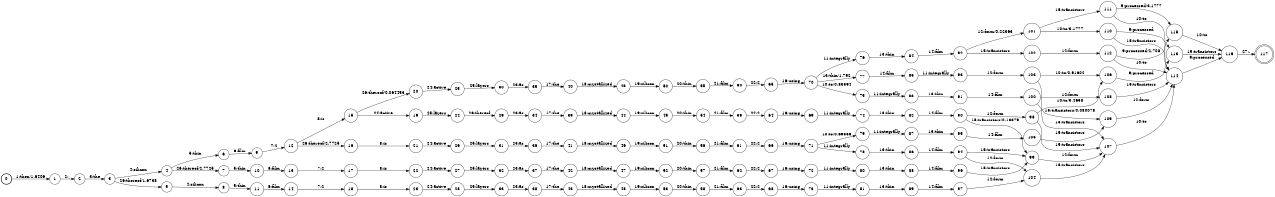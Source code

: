 digraph FST {
rankdir = LR;
size = "8.5,11";
label = "";
center = 1;
orientation = Portrait;
ranksep = "0.4";
nodesep = "0.25";
0 [label = "0", shape = circle, style = bold, fontsize = 14]
	0 -> 1 [label = "1:then/1.6406", fontsize = 14];
1 [label = "1", shape = circle, style = solid, fontsize = 14]
	1 -> 2 [label = "2:,", fontsize = 14];
2 [label = "2", shape = circle, style = solid, fontsize = 14]
	2 -> 3 [label = "3:the", fontsize = 14];
3 [label = "3", shape = circle, style = solid, fontsize = 14]
	3 -> 4 [label = "4:silicon", fontsize = 14];
	3 -> 5 [label = "26:thereof/1.6738", fontsize = 14];
4 [label = "4", shape = circle, style = solid, fontsize = 14]
	4 -> 6 [label = "5:thin", fontsize = 14];
	4 -> 7 [label = "26:thereof/2.7725", fontsize = 14];
5 [label = "5", shape = circle, style = solid, fontsize = 14]
	5 -> 8 [label = "4:silicon", fontsize = 14];
6 [label = "6", shape = circle, style = solid, fontsize = 14]
	6 -> 9 [label = "6:film", fontsize = 14];
7 [label = "7", shape = circle, style = solid, fontsize = 14]
	7 -> 10 [label = "5:thin", fontsize = 14];
8 [label = "8", shape = circle, style = solid, fontsize = 14]
	8 -> 11 [label = "5:thin", fontsize = 14];
9 [label = "9", shape = circle, style = solid, fontsize = 14]
	9 -> 12 [label = "7:2", fontsize = 14];
10 [label = "10", shape = circle, style = solid, fontsize = 14]
	10 -> 13 [label = "6:film", fontsize = 14];
11 [label = "11", shape = circle, style = solid, fontsize = 14]
	11 -> 14 [label = "6:film", fontsize = 14];
12 [label = "12", shape = circle, style = solid, fontsize = 14]
	12 -> 15 [label = "8:is", fontsize = 14];
	12 -> 16 [label = "26:thereof/2.7725", fontsize = 14];
13 [label = "13", shape = circle, style = solid, fontsize = 14]
	13 -> 17 [label = "7:2", fontsize = 14];
14 [label = "14", shape = circle, style = solid, fontsize = 14]
	14 -> 18 [label = "7:2", fontsize = 14];
15 [label = "15", shape = circle, style = solid, fontsize = 14]
	15 -> 19 [label = "24:active", fontsize = 14];
	15 -> 20 [label = "26:thereof/0.064453", fontsize = 14];
16 [label = "16", shape = circle, style = solid, fontsize = 14]
	16 -> 21 [label = "8:is", fontsize = 14];
17 [label = "17", shape = circle, style = solid, fontsize = 14]
	17 -> 22 [label = "8:is", fontsize = 14];
18 [label = "18", shape = circle, style = solid, fontsize = 14]
	18 -> 23 [label = "8:is", fontsize = 14];
19 [label = "19", shape = circle, style = solid, fontsize = 14]
	19 -> 24 [label = "25:layers", fontsize = 14];
20 [label = "20", shape = circle, style = solid, fontsize = 14]
	20 -> 25 [label = "24:active", fontsize = 14];
21 [label = "21", shape = circle, style = solid, fontsize = 14]
	21 -> 26 [label = "24:active", fontsize = 14];
22 [label = "22", shape = circle, style = solid, fontsize = 14]
	22 -> 27 [label = "24:active", fontsize = 14];
23 [label = "23", shape = circle, style = solid, fontsize = 14]
	23 -> 28 [label = "24:active", fontsize = 14];
24 [label = "24", shape = circle, style = solid, fontsize = 14]
	24 -> 29 [label = "26:thereof", fontsize = 14];
25 [label = "25", shape = circle, style = solid, fontsize = 14]
	25 -> 30 [label = "25:layers", fontsize = 14];
26 [label = "26", shape = circle, style = solid, fontsize = 14]
	26 -> 31 [label = "25:layers", fontsize = 14];
27 [label = "27", shape = circle, style = solid, fontsize = 14]
	27 -> 32 [label = "25:layers", fontsize = 14];
28 [label = "28", shape = circle, style = solid, fontsize = 14]
	28 -> 33 [label = "25:layers", fontsize = 14];
29 [label = "29", shape = circle, style = solid, fontsize = 14]
	29 -> 34 [label = "23:as", fontsize = 14];
30 [label = "30", shape = circle, style = solid, fontsize = 14]
	30 -> 35 [label = "23:as", fontsize = 14];
31 [label = "31", shape = circle, style = solid, fontsize = 14]
	31 -> 36 [label = "23:as", fontsize = 14];
32 [label = "32", shape = circle, style = solid, fontsize = 14]
	32 -> 37 [label = "23:as", fontsize = 14];
33 [label = "33", shape = circle, style = solid, fontsize = 14]
	33 -> 38 [label = "23:as", fontsize = 14];
34 [label = "34", shape = circle, style = solid, fontsize = 14]
	34 -> 39 [label = "17:the", fontsize = 14];
35 [label = "35", shape = circle, style = solid, fontsize = 14]
	35 -> 40 [label = "17:the", fontsize = 14];
36 [label = "36", shape = circle, style = solid, fontsize = 14]
	36 -> 41 [label = "17:the", fontsize = 14];
37 [label = "37", shape = circle, style = solid, fontsize = 14]
	37 -> 42 [label = "17:the", fontsize = 14];
38 [label = "38", shape = circle, style = solid, fontsize = 14]
	38 -> 43 [label = "17:the", fontsize = 14];
39 [label = "39", shape = circle, style = solid, fontsize = 14]
	39 -> 44 [label = "18:crystallized", fontsize = 14];
40 [label = "40", shape = circle, style = solid, fontsize = 14]
	40 -> 45 [label = "18:crystallized", fontsize = 14];
41 [label = "41", shape = circle, style = solid, fontsize = 14]
	41 -> 46 [label = "18:crystallized", fontsize = 14];
42 [label = "42", shape = circle, style = solid, fontsize = 14]
	42 -> 47 [label = "18:crystallized", fontsize = 14];
43 [label = "43", shape = circle, style = solid, fontsize = 14]
	43 -> 48 [label = "18:crystallized", fontsize = 14];
44 [label = "44", shape = circle, style = solid, fontsize = 14]
	44 -> 49 [label = "19:silicon", fontsize = 14];
45 [label = "45", shape = circle, style = solid, fontsize = 14]
	45 -> 50 [label = "19:silicon", fontsize = 14];
46 [label = "46", shape = circle, style = solid, fontsize = 14]
	46 -> 51 [label = "19:silicon", fontsize = 14];
47 [label = "47", shape = circle, style = solid, fontsize = 14]
	47 -> 52 [label = "19:silicon", fontsize = 14];
48 [label = "48", shape = circle, style = solid, fontsize = 14]
	48 -> 53 [label = "19:silicon", fontsize = 14];
49 [label = "49", shape = circle, style = solid, fontsize = 14]
	49 -> 54 [label = "20:thin", fontsize = 14];
50 [label = "50", shape = circle, style = solid, fontsize = 14]
	50 -> 55 [label = "20:thin", fontsize = 14];
51 [label = "51", shape = circle, style = solid, fontsize = 14]
	51 -> 56 [label = "20:thin", fontsize = 14];
52 [label = "52", shape = circle, style = solid, fontsize = 14]
	52 -> 57 [label = "20:thin", fontsize = 14];
53 [label = "53", shape = circle, style = solid, fontsize = 14]
	53 -> 58 [label = "20:thin", fontsize = 14];
54 [label = "54", shape = circle, style = solid, fontsize = 14]
	54 -> 59 [label = "21:film", fontsize = 14];
55 [label = "55", shape = circle, style = solid, fontsize = 14]
	55 -> 60 [label = "21:film", fontsize = 14];
56 [label = "56", shape = circle, style = solid, fontsize = 14]
	56 -> 61 [label = "21:film", fontsize = 14];
57 [label = "57", shape = circle, style = solid, fontsize = 14]
	57 -> 62 [label = "21:film", fontsize = 14];
58 [label = "58", shape = circle, style = solid, fontsize = 14]
	58 -> 63 [label = "21:film", fontsize = 14];
59 [label = "59", shape = circle, style = solid, fontsize = 14]
	59 -> 64 [label = "22:2", fontsize = 14];
60 [label = "60", shape = circle, style = solid, fontsize = 14]
	60 -> 65 [label = "22:2", fontsize = 14];
61 [label = "61", shape = circle, style = solid, fontsize = 14]
	61 -> 66 [label = "22:2", fontsize = 14];
62 [label = "62", shape = circle, style = solid, fontsize = 14]
	62 -> 67 [label = "22:2", fontsize = 14];
63 [label = "63", shape = circle, style = solid, fontsize = 14]
	63 -> 68 [label = "22:2", fontsize = 14];
64 [label = "64", shape = circle, style = solid, fontsize = 14]
	64 -> 69 [label = "16:using", fontsize = 14];
65 [label = "65", shape = circle, style = solid, fontsize = 14]
	65 -> 70 [label = "16:using", fontsize = 14];
66 [label = "66", shape = circle, style = solid, fontsize = 14]
	66 -> 71 [label = "16:using", fontsize = 14];
67 [label = "67", shape = circle, style = solid, fontsize = 14]
	67 -> 72 [label = "16:using", fontsize = 14];
68 [label = "68", shape = circle, style = solid, fontsize = 14]
	68 -> 73 [label = "16:using", fontsize = 14];
69 [label = "69", shape = circle, style = solid, fontsize = 14]
	69 -> 74 [label = "11:integrally", fontsize = 14];
70 [label = "70", shape = circle, style = solid, fontsize = 14]
	70 -> 77 [label = "13:thin/1.792", fontsize = 14];
	70 -> 75 [label = "10:to/0.83594", fontsize = 14];
	70 -> 76 [label = "11:integrally", fontsize = 14];
71 [label = "71", shape = circle, style = solid, fontsize = 14]
	71 -> 79 [label = "10:to/0.69336", fontsize = 14];
	71 -> 78 [label = "11:integrally", fontsize = 14];
72 [label = "72", shape = circle, style = solid, fontsize = 14]
	72 -> 80 [label = "11:integrally", fontsize = 14];
73 [label = "73", shape = circle, style = solid, fontsize = 14]
	73 -> 81 [label = "11:integrally", fontsize = 14];
74 [label = "74", shape = circle, style = solid, fontsize = 14]
	74 -> 82 [label = "13:thin", fontsize = 14];
75 [label = "75", shape = circle, style = solid, fontsize = 14]
	75 -> 83 [label = "11:integrally", fontsize = 14];
76 [label = "76", shape = circle, style = solid, fontsize = 14]
	76 -> 84 [label = "13:thin", fontsize = 14];
77 [label = "77", shape = circle, style = solid, fontsize = 14]
	77 -> 85 [label = "14:film", fontsize = 14];
78 [label = "78", shape = circle, style = solid, fontsize = 14]
	78 -> 86 [label = "13:thin", fontsize = 14];
79 [label = "79", shape = circle, style = solid, fontsize = 14]
	79 -> 87 [label = "11:integrally", fontsize = 14];
80 [label = "80", shape = circle, style = solid, fontsize = 14]
	80 -> 88 [label = "13:thin", fontsize = 14];
81 [label = "81", shape = circle, style = solid, fontsize = 14]
	81 -> 89 [label = "13:thin", fontsize = 14];
82 [label = "82", shape = circle, style = solid, fontsize = 14]
	82 -> 90 [label = "14:film", fontsize = 14];
83 [label = "83", shape = circle, style = solid, fontsize = 14]
	83 -> 91 [label = "13:thin", fontsize = 14];
84 [label = "84", shape = circle, style = solid, fontsize = 14]
	84 -> 92 [label = "14:film", fontsize = 14];
85 [label = "85", shape = circle, style = solid, fontsize = 14]
	85 -> 93 [label = "11:integrally", fontsize = 14];
86 [label = "86", shape = circle, style = solid, fontsize = 14]
	86 -> 94 [label = "14:film", fontsize = 14];
87 [label = "87", shape = circle, style = solid, fontsize = 14]
	87 -> 95 [label = "13:thin", fontsize = 14];
88 [label = "88", shape = circle, style = solid, fontsize = 14]
	88 -> 96 [label = "14:film", fontsize = 14];
89 [label = "89", shape = circle, style = solid, fontsize = 14]
	89 -> 97 [label = "14:film", fontsize = 14];
90 [label = "90", shape = circle, style = solid, fontsize = 14]
	90 -> 98 [label = "12:form", fontsize = 14];
	90 -> 99 [label = "15:transistors/0.13379", fontsize = 14];
91 [label = "91", shape = circle, style = solid, fontsize = 14]
	91 -> 100 [label = "14:film", fontsize = 14];
92 [label = "92", shape = circle, style = solid, fontsize = 14]
	92 -> 101 [label = "12:form/0.22363", fontsize = 14];
	92 -> 102 [label = "15:transistors", fontsize = 14];
93 [label = "93", shape = circle, style = solid, fontsize = 14]
	93 -> 103 [label = "12:form", fontsize = 14];
94 [label = "94", shape = circle, style = solid, fontsize = 14]
	94 -> 104 [label = "12:form", fontsize = 14];
	94 -> 99 [label = "15:transistors", fontsize = 14];
95 [label = "95", shape = circle, style = solid, fontsize = 14]
	95 -> 105 [label = "14:film", fontsize = 14];
96 [label = "96", shape = circle, style = solid, fontsize = 14]
	96 -> 99 [label = "15:transistors", fontsize = 14];
97 [label = "97", shape = circle, style = solid, fontsize = 14]
	97 -> 104 [label = "12:form", fontsize = 14];
98 [label = "98", shape = circle, style = solid, fontsize = 14]
	98 -> 106 [label = "10:to/3.4658", fontsize = 14];
	98 -> 107 [label = "15:transistors", fontsize = 14];
99 [label = "99", shape = circle, style = solid, fontsize = 14]
	99 -> 107 [label = "12:form", fontsize = 14];
100 [label = "100", shape = circle, style = solid, fontsize = 14]
	100 -> 108 [label = "12:form", fontsize = 14];
	100 -> 109 [label = "15:transistors/0.080078", fontsize = 14];
101 [label = "101", shape = circle, style = solid, fontsize = 14]
	101 -> 110 [label = "10:to/3.1777", fontsize = 14];
	101 -> 111 [label = "15:transistors", fontsize = 14];
102 [label = "102", shape = circle, style = solid, fontsize = 14]
	102 -> 112 [label = "12:form", fontsize = 14];
103 [label = "103", shape = circle, style = solid, fontsize = 14]
	103 -> 106 [label = "10:to/0.91602", fontsize = 14];
	103 -> 107 [label = "15:transistors", fontsize = 14];
104 [label = "104", shape = circle, style = solid, fontsize = 14]
	104 -> 107 [label = "15:transistors", fontsize = 14];
105 [label = "105", shape = circle, style = solid, fontsize = 14]
	105 -> 109 [label = "15:transistors", fontsize = 14];
106 [label = "106", shape = circle, style = solid, fontsize = 14]
	106 -> 113 [label = "9:processed", fontsize = 14];
107 [label = "107", shape = circle, style = solid, fontsize = 14]
	107 -> 114 [label = "10:to", fontsize = 14];
108 [label = "108", shape = circle, style = solid, fontsize = 14]
	108 -> 114 [label = "15:transistors", fontsize = 14];
109 [label = "109", shape = circle, style = solid, fontsize = 14]
	109 -> 114 [label = "12:form", fontsize = 14];
110 [label = "110", shape = circle, style = solid, fontsize = 14]
	110 -> 113 [label = "9:processed", fontsize = 14];
	110 -> 114 [label = "15:transistors", fontsize = 14];
111 [label = "111", shape = circle, style = solid, fontsize = 14]
	111 -> 115 [label = "9:processed/3.1777", fontsize = 14];
	111 -> 114 [label = "10:to", fontsize = 14];
112 [label = "112", shape = circle, style = solid, fontsize = 14]
	112 -> 115 [label = "9:processed/2.708", fontsize = 14];
	112 -> 114 [label = "10:to", fontsize = 14];
113 [label = "113", shape = circle, style = solid, fontsize = 14]
	113 -> 116 [label = "15:transistors", fontsize = 14];
114 [label = "114", shape = circle, style = solid, fontsize = 14]
	114 -> 116 [label = "9:processed", fontsize = 14];
115 [label = "115", shape = circle, style = solid, fontsize = 14]
	115 -> 116 [label = "10:to", fontsize = 14];
116 [label = "116", shape = circle, style = solid, fontsize = 14]
	116 -> 117 [label = "27:.", fontsize = 14];
117 [label = "117", shape = doublecircle, style = solid, fontsize = 14]
}
